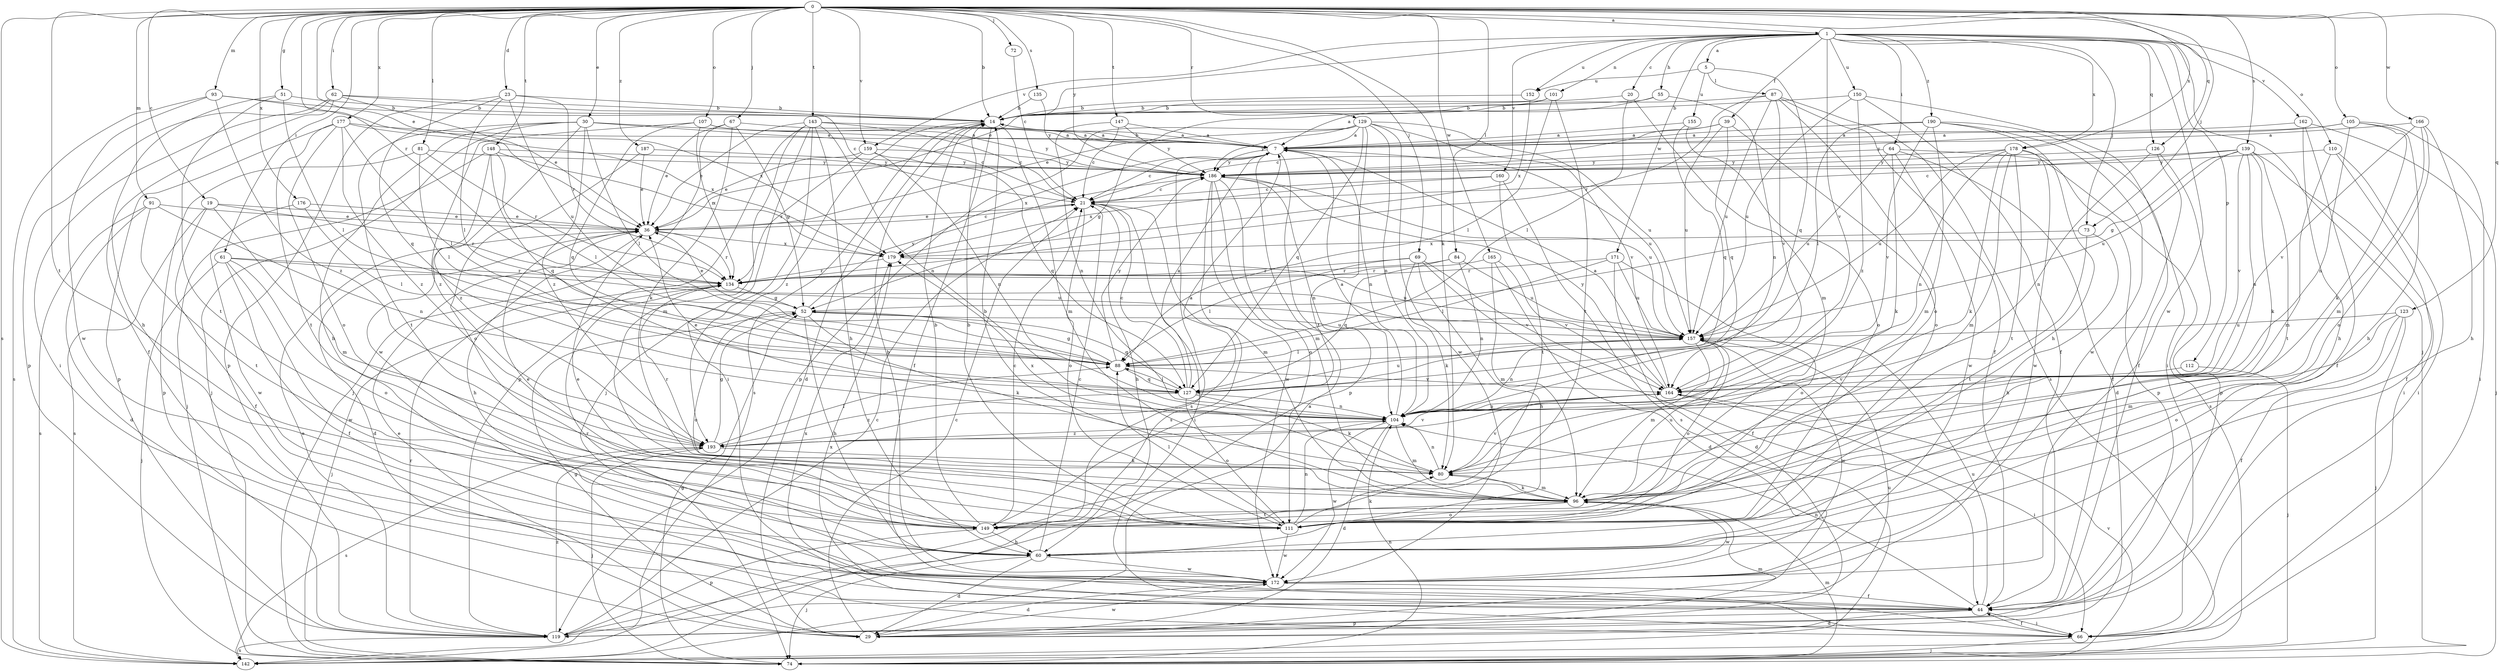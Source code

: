 strict digraph  {
0;
1;
5;
7;
14;
19;
20;
21;
23;
29;
30;
36;
39;
44;
51;
52;
55;
60;
61;
62;
64;
66;
67;
69;
72;
73;
74;
80;
81;
84;
87;
88;
91;
93;
96;
101;
104;
105;
107;
110;
111;
112;
119;
123;
126;
127;
129;
134;
135;
139;
142;
143;
147;
148;
149;
150;
152;
155;
157;
159;
160;
162;
164;
165;
166;
171;
172;
176;
177;
178;
179;
186;
187;
190;
193;
0 -> 1  [label=a];
0 -> 14  [label=b];
0 -> 19  [label=c];
0 -> 23  [label=d];
0 -> 30  [label=e];
0 -> 36  [label=e];
0 -> 51  [label=g];
0 -> 61  [label=i];
0 -> 62  [label=i];
0 -> 67  [label=j];
0 -> 69  [label=j];
0 -> 72  [label=j];
0 -> 73  [label=j];
0 -> 80  [label=k];
0 -> 81  [label=l];
0 -> 84  [label=l];
0 -> 91  [label=m];
0 -> 93  [label=m];
0 -> 105  [label=o];
0 -> 107  [label=o];
0 -> 123  [label=q];
0 -> 126  [label=q];
0 -> 129  [label=r];
0 -> 134  [label=r];
0 -> 135  [label=s];
0 -> 139  [label=s];
0 -> 142  [label=s];
0 -> 143  [label=t];
0 -> 147  [label=t];
0 -> 148  [label=t];
0 -> 149  [label=t];
0 -> 159  [label=v];
0 -> 165  [label=w];
0 -> 166  [label=w];
0 -> 176  [label=x];
0 -> 177  [label=x];
0 -> 178  [label=x];
0 -> 186  [label=y];
0 -> 187  [label=z];
1 -> 5  [label=a];
1 -> 20  [label=c];
1 -> 36  [label=e];
1 -> 39  [label=f];
1 -> 55  [label=h];
1 -> 64  [label=i];
1 -> 73  [label=j];
1 -> 74  [label=j];
1 -> 101  [label=n];
1 -> 110  [label=o];
1 -> 112  [label=p];
1 -> 126  [label=q];
1 -> 150  [label=u];
1 -> 152  [label=u];
1 -> 159  [label=v];
1 -> 160  [label=v];
1 -> 162  [label=v];
1 -> 164  [label=v];
1 -> 171  [label=w];
1 -> 172  [label=w];
1 -> 178  [label=x];
1 -> 190  [label=z];
5 -> 87  [label=l];
5 -> 127  [label=q];
5 -> 152  [label=u];
5 -> 155  [label=u];
7 -> 14  [label=b];
7 -> 21  [label=c];
7 -> 104  [label=n];
7 -> 119  [label=p];
7 -> 142  [label=s];
7 -> 157  [label=u];
7 -> 179  [label=x];
7 -> 186  [label=y];
14 -> 7  [label=a];
14 -> 29  [label=d];
14 -> 44  [label=f];
14 -> 96  [label=m];
14 -> 142  [label=s];
14 -> 193  [label=z];
19 -> 36  [label=e];
19 -> 44  [label=f];
19 -> 96  [label=m];
19 -> 134  [label=r];
19 -> 142  [label=s];
20 -> 14  [label=b];
20 -> 88  [label=l];
20 -> 96  [label=m];
21 -> 36  [label=e];
21 -> 60  [label=h];
21 -> 66  [label=i];
21 -> 96  [label=m];
21 -> 111  [label=o];
23 -> 14  [label=b];
23 -> 88  [label=l];
23 -> 119  [label=p];
23 -> 127  [label=q];
23 -> 134  [label=r];
23 -> 157  [label=u];
29 -> 21  [label=c];
29 -> 36  [label=e];
29 -> 52  [label=g];
29 -> 96  [label=m];
29 -> 172  [label=w];
30 -> 7  [label=a];
30 -> 21  [label=c];
30 -> 60  [label=h];
30 -> 74  [label=j];
30 -> 88  [label=l];
30 -> 149  [label=t];
30 -> 172  [label=w];
30 -> 193  [label=z];
36 -> 21  [label=c];
36 -> 29  [label=d];
36 -> 60  [label=h];
36 -> 134  [label=r];
36 -> 179  [label=x];
39 -> 7  [label=a];
39 -> 21  [label=c];
39 -> 111  [label=o];
39 -> 127  [label=q];
39 -> 157  [label=u];
44 -> 29  [label=d];
44 -> 66  [label=i];
44 -> 104  [label=n];
44 -> 119  [label=p];
44 -> 157  [label=u];
44 -> 179  [label=x];
51 -> 14  [label=b];
51 -> 60  [label=h];
51 -> 88  [label=l];
51 -> 149  [label=t];
52 -> 36  [label=e];
52 -> 60  [label=h];
52 -> 80  [label=k];
52 -> 111  [label=o];
52 -> 127  [label=q];
52 -> 157  [label=u];
52 -> 186  [label=y];
55 -> 7  [label=a];
55 -> 14  [label=b];
55 -> 104  [label=n];
60 -> 21  [label=c];
60 -> 29  [label=d];
60 -> 74  [label=j];
60 -> 172  [label=w];
61 -> 44  [label=f];
61 -> 74  [label=j];
61 -> 111  [label=o];
61 -> 134  [label=r];
61 -> 157  [label=u];
61 -> 172  [label=w];
62 -> 14  [label=b];
62 -> 21  [label=c];
62 -> 36  [label=e];
62 -> 44  [label=f];
62 -> 66  [label=i];
62 -> 119  [label=p];
64 -> 29  [label=d];
64 -> 80  [label=k];
64 -> 142  [label=s];
64 -> 157  [label=u];
64 -> 172  [label=w];
64 -> 186  [label=y];
66 -> 44  [label=f];
66 -> 74  [label=j];
66 -> 179  [label=x];
67 -> 7  [label=a];
67 -> 36  [label=e];
67 -> 52  [label=g];
67 -> 74  [label=j];
67 -> 80  [label=k];
69 -> 44  [label=f];
69 -> 60  [label=h];
69 -> 80  [label=k];
69 -> 88  [label=l];
69 -> 134  [label=r];
69 -> 164  [label=v];
72 -> 21  [label=c];
73 -> 60  [label=h];
73 -> 149  [label=t];
73 -> 179  [label=x];
74 -> 52  [label=g];
74 -> 96  [label=m];
74 -> 104  [label=n];
74 -> 164  [label=v];
80 -> 96  [label=m];
80 -> 104  [label=n];
80 -> 134  [label=r];
80 -> 164  [label=v];
80 -> 179  [label=x];
81 -> 88  [label=l];
81 -> 119  [label=p];
81 -> 134  [label=r];
81 -> 186  [label=y];
84 -> 104  [label=n];
84 -> 127  [label=q];
84 -> 134  [label=r];
84 -> 157  [label=u];
87 -> 14  [label=b];
87 -> 44  [label=f];
87 -> 111  [label=o];
87 -> 134  [label=r];
87 -> 142  [label=s];
87 -> 157  [label=u];
87 -> 164  [label=v];
88 -> 52  [label=g];
88 -> 127  [label=q];
88 -> 164  [label=v];
88 -> 186  [label=y];
91 -> 29  [label=d];
91 -> 36  [label=e];
91 -> 104  [label=n];
91 -> 142  [label=s];
91 -> 149  [label=t];
93 -> 14  [label=b];
93 -> 142  [label=s];
93 -> 172  [label=w];
93 -> 179  [label=x];
93 -> 193  [label=z];
96 -> 14  [label=b];
96 -> 80  [label=k];
96 -> 111  [label=o];
96 -> 149  [label=t];
96 -> 157  [label=u];
96 -> 172  [label=w];
101 -> 14  [label=b];
101 -> 36  [label=e];
101 -> 88  [label=l];
101 -> 149  [label=t];
104 -> 7  [label=a];
104 -> 29  [label=d];
104 -> 36  [label=e];
104 -> 96  [label=m];
104 -> 172  [label=w];
104 -> 193  [label=z];
105 -> 7  [label=a];
105 -> 60  [label=h];
105 -> 66  [label=i];
105 -> 80  [label=k];
105 -> 104  [label=n];
105 -> 186  [label=y];
107 -> 7  [label=a];
107 -> 127  [label=q];
107 -> 134  [label=r];
107 -> 186  [label=y];
107 -> 193  [label=z];
110 -> 44  [label=f];
110 -> 66  [label=i];
110 -> 96  [label=m];
110 -> 186  [label=y];
111 -> 14  [label=b];
111 -> 36  [label=e];
111 -> 80  [label=k];
111 -> 88  [label=l];
111 -> 104  [label=n];
111 -> 172  [label=w];
112 -> 74  [label=j];
112 -> 164  [label=v];
119 -> 21  [label=c];
119 -> 36  [label=e];
119 -> 134  [label=r];
119 -> 142  [label=s];
119 -> 157  [label=u];
119 -> 193  [label=z];
123 -> 44  [label=f];
123 -> 74  [label=j];
123 -> 96  [label=m];
123 -> 111  [label=o];
123 -> 157  [label=u];
126 -> 44  [label=f];
126 -> 104  [label=n];
126 -> 119  [label=p];
126 -> 186  [label=y];
127 -> 7  [label=a];
127 -> 21  [label=c];
127 -> 80  [label=k];
127 -> 88  [label=l];
127 -> 104  [label=n];
127 -> 111  [label=o];
127 -> 157  [label=u];
127 -> 193  [label=z];
129 -> 7  [label=a];
129 -> 52  [label=g];
129 -> 104  [label=n];
129 -> 119  [label=p];
129 -> 127  [label=q];
129 -> 149  [label=t];
129 -> 157  [label=u];
129 -> 164  [label=v];
129 -> 172  [label=w];
129 -> 186  [label=y];
134 -> 52  [label=g];
134 -> 74  [label=j];
135 -> 14  [label=b];
135 -> 186  [label=y];
139 -> 21  [label=c];
139 -> 52  [label=g];
139 -> 66  [label=i];
139 -> 80  [label=k];
139 -> 104  [label=n];
139 -> 149  [label=t];
139 -> 157  [label=u];
139 -> 164  [label=v];
139 -> 186  [label=y];
142 -> 7  [label=a];
143 -> 7  [label=a];
143 -> 21  [label=c];
143 -> 36  [label=e];
143 -> 60  [label=h];
143 -> 66  [label=i];
143 -> 74  [label=j];
143 -> 96  [label=m];
143 -> 104  [label=n];
143 -> 119  [label=p];
147 -> 7  [label=a];
147 -> 21  [label=c];
147 -> 104  [label=n];
147 -> 186  [label=y];
148 -> 74  [label=j];
148 -> 88  [label=l];
148 -> 127  [label=q];
148 -> 179  [label=x];
148 -> 186  [label=y];
148 -> 193  [label=z];
149 -> 14  [label=b];
149 -> 21  [label=c];
149 -> 36  [label=e];
149 -> 60  [label=h];
149 -> 119  [label=p];
150 -> 14  [label=b];
150 -> 44  [label=f];
150 -> 66  [label=i];
150 -> 157  [label=u];
150 -> 193  [label=z];
152 -> 14  [label=b];
152 -> 179  [label=x];
155 -> 7  [label=a];
155 -> 111  [label=o];
155 -> 127  [label=q];
157 -> 88  [label=l];
157 -> 96  [label=m];
157 -> 104  [label=n];
157 -> 111  [label=o];
157 -> 172  [label=w];
159 -> 36  [label=e];
159 -> 104  [label=n];
159 -> 127  [label=q];
159 -> 134  [label=r];
159 -> 186  [label=y];
160 -> 21  [label=c];
160 -> 142  [label=s];
160 -> 149  [label=t];
160 -> 179  [label=x];
162 -> 7  [label=a];
162 -> 44  [label=f];
162 -> 60  [label=h];
162 -> 74  [label=j];
164 -> 7  [label=a];
164 -> 66  [label=i];
164 -> 104  [label=n];
164 -> 186  [label=y];
165 -> 29  [label=d];
165 -> 96  [label=m];
165 -> 134  [label=r];
165 -> 164  [label=v];
166 -> 7  [label=a];
166 -> 60  [label=h];
166 -> 96  [label=m];
166 -> 111  [label=o];
166 -> 164  [label=v];
171 -> 29  [label=d];
171 -> 88  [label=l];
171 -> 111  [label=o];
171 -> 134  [label=r];
171 -> 157  [label=u];
172 -> 14  [label=b];
172 -> 29  [label=d];
172 -> 44  [label=f];
172 -> 134  [label=r];
176 -> 36  [label=e];
176 -> 88  [label=l];
176 -> 172  [label=w];
177 -> 7  [label=a];
177 -> 88  [label=l];
177 -> 111  [label=o];
177 -> 119  [label=p];
177 -> 149  [label=t];
177 -> 179  [label=x];
177 -> 193  [label=z];
178 -> 80  [label=k];
178 -> 96  [label=m];
178 -> 104  [label=n];
178 -> 119  [label=p];
178 -> 149  [label=t];
178 -> 157  [label=u];
178 -> 172  [label=w];
178 -> 186  [label=y];
179 -> 134  [label=r];
179 -> 157  [label=u];
186 -> 21  [label=c];
186 -> 96  [label=m];
186 -> 104  [label=n];
186 -> 111  [label=o];
186 -> 142  [label=s];
186 -> 157  [label=u];
186 -> 172  [label=w];
187 -> 36  [label=e];
187 -> 111  [label=o];
187 -> 186  [label=y];
190 -> 7  [label=a];
190 -> 44  [label=f];
190 -> 60  [label=h];
190 -> 88  [label=l];
190 -> 96  [label=m];
190 -> 164  [label=v];
190 -> 172  [label=w];
193 -> 7  [label=a];
193 -> 52  [label=g];
193 -> 74  [label=j];
193 -> 80  [label=k];
193 -> 88  [label=l];
193 -> 142  [label=s];
193 -> 164  [label=v];
}
